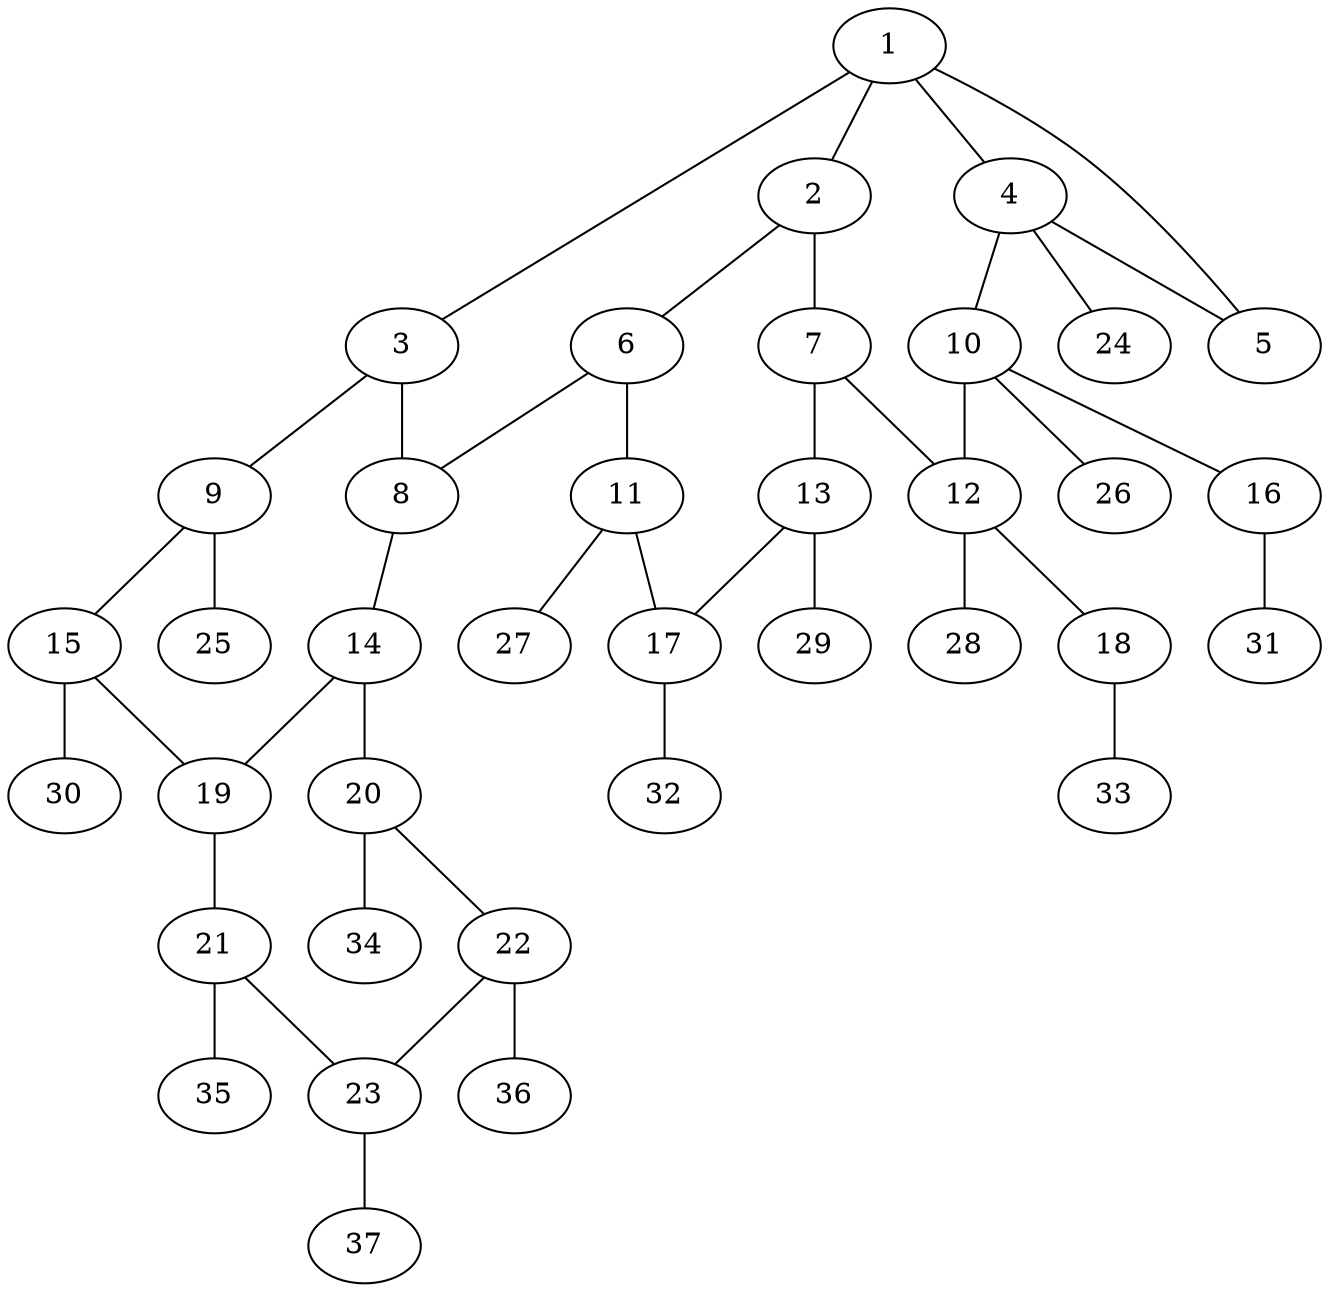 graph molecule_648 {
	1	 [chem=C];
	2	 [chem=C];
	1 -- 2	 [valence=1];
	3	 [chem=C];
	1 -- 3	 [valence=1];
	4	 [chem=C];
	1 -- 4	 [valence=1];
	5	 [chem=O];
	1 -- 5	 [valence=1];
	6	 [chem=C];
	2 -- 6	 [valence=2];
	7	 [chem=C];
	2 -- 7	 [valence=1];
	8	 [chem=C];
	3 -- 8	 [valence=2];
	9	 [chem=C];
	3 -- 9	 [valence=1];
	4 -- 5	 [valence=1];
	10	 [chem=C];
	4 -- 10	 [valence=1];
	24	 [chem=H];
	4 -- 24	 [valence=1];
	6 -- 8	 [valence=1];
	11	 [chem=C];
	6 -- 11	 [valence=1];
	12	 [chem=C];
	7 -- 12	 [valence=1];
	13	 [chem=C];
	7 -- 13	 [valence=2];
	14	 [chem=C];
	8 -- 14	 [valence=1];
	15	 [chem=C];
	9 -- 15	 [valence=2];
	25	 [chem=H];
	9 -- 25	 [valence=1];
	10 -- 12	 [valence=1];
	16	 [chem=O];
	10 -- 16	 [valence=1];
	26	 [chem=H];
	10 -- 26	 [valence=1];
	17	 [chem=C];
	11 -- 17	 [valence=2];
	27	 [chem=H];
	11 -- 27	 [valence=1];
	18	 [chem=O];
	12 -- 18	 [valence=1];
	28	 [chem=H];
	12 -- 28	 [valence=1];
	13 -- 17	 [valence=1];
	29	 [chem=H];
	13 -- 29	 [valence=1];
	19	 [chem=C];
	14 -- 19	 [valence=2];
	20	 [chem=C];
	14 -- 20	 [valence=1];
	15 -- 19	 [valence=1];
	30	 [chem=H];
	15 -- 30	 [valence=1];
	31	 [chem=H];
	16 -- 31	 [valence=1];
	32	 [chem=H];
	17 -- 32	 [valence=1];
	33	 [chem=H];
	18 -- 33	 [valence=1];
	21	 [chem=C];
	19 -- 21	 [valence=1];
	22	 [chem=C];
	20 -- 22	 [valence=2];
	34	 [chem=H];
	20 -- 34	 [valence=1];
	23	 [chem=C];
	21 -- 23	 [valence=2];
	35	 [chem=H];
	21 -- 35	 [valence=1];
	22 -- 23	 [valence=1];
	36	 [chem=H];
	22 -- 36	 [valence=1];
	37	 [chem=H];
	23 -- 37	 [valence=1];
}
